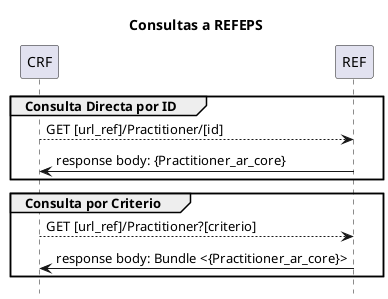 @startuml
skinparam defaultFontName Arial

title Consultas a REFEPS
hide footbox
participant "CRF" as Sender
participant "REF" as Receiver
group Consulta Directa por ID
"Sender" --> "Receiver" : GET [url_ref]/Practitioner/[id]
"Receiver" -> "Sender" : response body: {Practitioner_ar_core}
end
group Consulta por Criterio
"Sender" --> "Receiver" : GET [url_ref]/Practitioner?[criterio]
"Receiver" -> "Sender" : response body: Bundle <{Practitioner_ar_core}>
end

@enduml